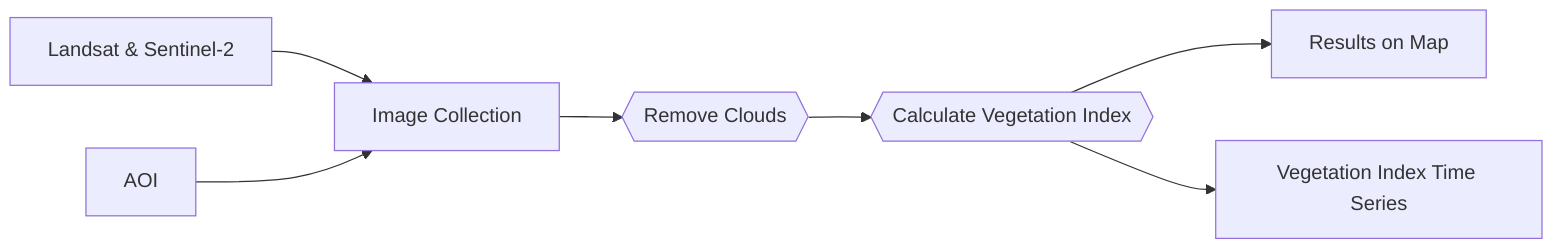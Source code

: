 flowchart LR
  D[Landsat & Sentinel-2]
  A[AOI]
  IC[Image Collection]
  R{{Remove Clouds}}
  VI{{Calculate Vegetation Index}}
  M[Results on Map]
  C[Vegetation Index Time Series]
  D  --> IC
  A  --> IC
  IC --> R
  R  --> VI
  VI --> M
  VI --> C
